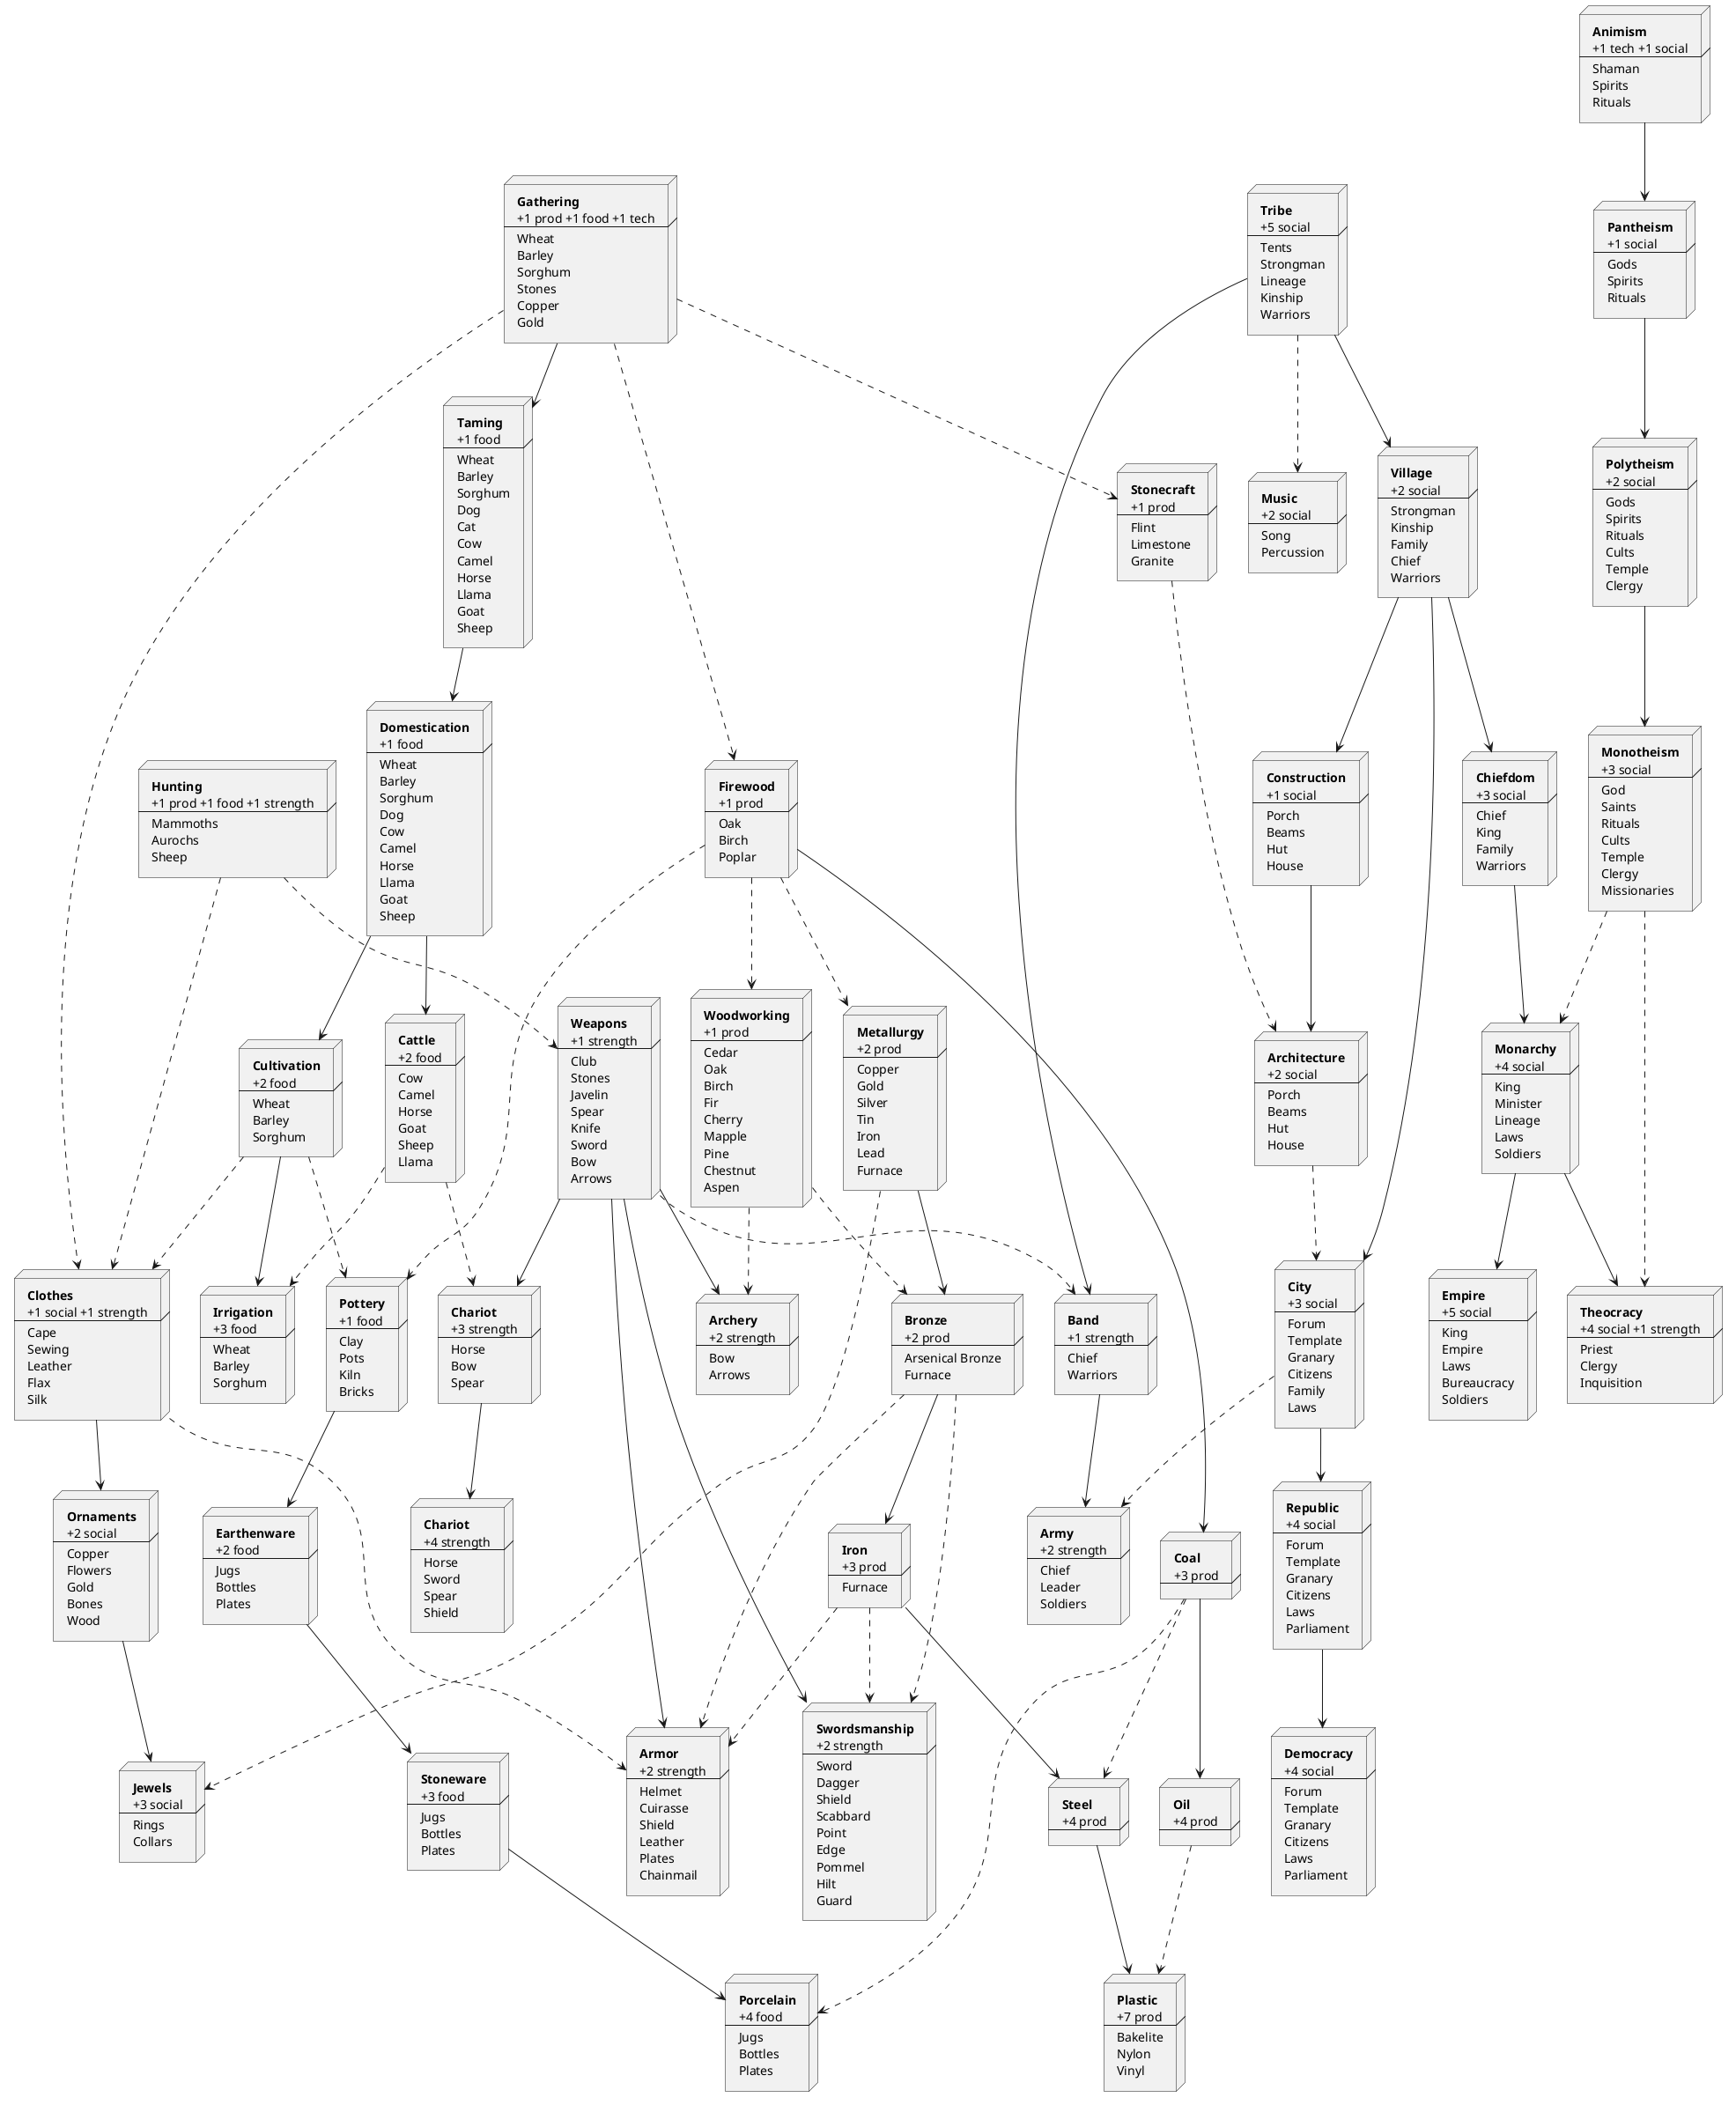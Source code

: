 @startuml

'left to right direction

/'
General idea:
the player can draw technologies and inventions
- technologies are generic (Weapons) and discovered for science
- invention are more specific (Sword) and exploited by population (that required food, prod and social not to revolt)

Technologies can be replaced by more specific ones (flagged by -->).
Having related technologies (flagged by ..>) make them lest costly to discover.

When replacing a technology...
The player can choose to keep it in 'Traditions', keeping the workers on its inventions.
He can also choose to move the inventions that apply to the new technology.
Else it goes to the  'Past' and scores fame/culture/points of some sort.

The available technologies/discoveries are sorted by historical date.
Whenever a new one must be presented it is chosen among the 10(?) most ancient ones.


the screen is split horizontally like a timeline:
- the past containing old technologies/inventions
- the present containing active ones
- the future to draw from
All are linked by arrows to show a clear progression to player.

'/

node Hunting  [
<b>Hunting
+1 prod +1 food +1 strength
---
Mammoths
Aurochs
Sheep
]

node Gathering [
<b>Gathering
+1 prod +1 food +1 tech
---
Wheat
Barley
Sorghum
Stones
Copper
Gold
]

node Animism [
<b>Animism
+1 tech +1 social
---
Shaman
Spirits
Rituals
]

node Pantheism [
<b>Pantheism
+1 social
---
Gods
Spirits
Rituals
]
Animism --> Pantheism

node Polytheism [
<b>Polytheism
+2 social
---
Gods
Spirits
Rituals
Cults
Temple
Clergy
]
Pantheism --> Polytheism

node Monotheism [
<b>Monotheism
+3 social
---
God
Saints
Rituals
Cults
Temple
Clergy
Missionaries
]
Polytheism --> Monotheism

node Firewood [
<b>Firewood
+1 prod
---
Oak
Birch
Poplar
]
Gathering ..> Firewood

node Taming [
<b>Taming
+1 food
---
Wheat
Barley
Sorghum
Dog
Cat
Cow
Camel
Horse
Llama
Goat
Sheep
]
Gathering --> Taming

node Domestication [
<b>Domestication
+1 food
---
Wheat
Barley
Sorghum
Dog
Cow
Camel
Horse
Llama
Goat
Sheep
]
Taming --> Domestication

node Cultivation [
<b>Cultivation
+2 food
---
Wheat
Barley
Sorghum
]
Domestication --> Cultivation

node Cattle [
<b>Cattle
+2 food
---
Cow
Camel
Horse
Goat
Sheep
Llama
]
Domestication --> Cattle

node Irrigation [
<b>Irrigation
+3 food
---
Wheat
Barley
Sorghum
]
Cultivation --> Irrigation
Cattle ..> Irrigation

node Woodworking [
<b>Woodworking
+1 prod
---
Cedar
Oak
Birch
Fir
Cherry
Mapple
Pine
Chestnut
Aspen
]
Firewood ..> Woodworking

node Stonecraft [
<b>Stonecraft
+1 prod
---
Flint
Limestone
Granite
]
Gathering ..> Stonecraft

node Clothes [
<b>Clothes
+1 social +1 strength
---
Cape
Sewing
Leather
Flax
Silk
]
Gathering ..> Clothes
Hunting ..> Clothes
Cultivation ..> Clothes

node Ornaments [
<b>Ornaments
+2 social
---
Copper
Flowers
Gold
Bones
Wood
]
Clothes --> Ornaments

node Metallurgy [
<b>Metallurgy
+2 prod
---
Copper
Gold
Silver
Tin
Iron
Lead
Furnace
]
Firewood ..> Metallurgy

node Jewels [
<b>Jewels
+3 social
---
Rings
Collars
]
Ornaments --> Jewels
Metallurgy ..> Jewels

node Bronze [
<b>Bronze
+2 prod
---
Arsenical Bronze
Furnace
]
Metallurgy --> Bronze
Woodworking ..> Bronze

node Iron [
<b>Iron
+3 prod
---
Furnace
]
Bronze --> Iron

node Coal [
<b>Coal
+3 prod
---
]
Firewood --> Coal

node Steel [
<b>Steel
+4 prod
---
]
Iron --> Steel
Coal ..> Steel

node Oil [
<b>Oil
+4 prod
---
]
Coal --> Oil

node Weapons [
<b>Weapons
+1 strength
---
Club
Stones
Javelin
Spear
Knife
Sword
Bow
Arrows
]
Hunting ..> Weapons

node Archery [
<b>Archery
+2 strength
---
Bow
Arrows
]
Weapons --> Archery
Woodworking ..> Archery

node Swordsmanship [
<b>Swordsmanship
+2 strength
---
Sword
Dagger
Shield
Scabbard
Point
Edge
Pommel
Hilt
Guard
]
Weapons --> Swordsmanship
Bronze ..> Swordsmanship
Iron ..> Swordsmanship

node Armor [
<b>Armor
+2 strength
---
Helmet
Cuirasse
Shield
Leather
Plates
Chainmail
]
Weapons --> Armor
Bronze ..> Armor
Iron ..> Armor
Clothes ..> Armor

node Chariot [
<b>Chariot
+3 strength
---
Horse
Bow
Spear
]
Weapons --> Chariot
Cattle ..> Chariot

node Cavalry [
<b>Chariot
+4 strength
---
Horse
Sword
Spear
Shield
]
Chariot --> Cavalry

node Plastic [
<b>Plastic
+7 prod
---
Bakelite
Nylon
Vinyl
]
Steel --> Plastic
Oil ..> Plastic

node Tribe [
<b>Tribe
+5 social
---
Tents
Strongman
Lineage
Kinship
Warriors
]

node Village [
<b>Village
+2 social
---
Strongman
Kinship
Family
Chief
Warriors
]
Tribe --> Village

node Chiefdom [
<b>Chiefdom
+3 social
---
Chief
King
Family
Warriors
]
Village --> Chiefdom

node Monarchy [
<b>Monarchy
+4 social
---
King
Minister
Lineage
Laws
Soldiers
]
Chiefdom --> Monarchy
Monotheism ..> Monarchy

node Theocracy [
<b>Theocracy
+4 social +1 strength
---
Priest
Clergy
Inquisition
]
Monarchy --> Theocracy
Monotheism ..> Theocracy

node Empire [
<b>Empire
+5 social
---
King
Empire
Laws
Bureaucracy
Soldiers
]
Monarchy --> Empire

node Construction [
<b>Construction
+1 social
---
Porch
Beams
Hut
House
]
Village --> Construction

node Architecture [
<b>Architecture
+2 social
---
Porch
Beams
Hut
House
]
Construction --> Architecture
Stonecraft ..> Architecture

node City [
<b>City
+3 social
---
Forum
Template
Granary
Citizens
Family
Laws
]
Village --> City
Architecture ..> City

node Republic [
<b>Republic
+4 social
---
Forum
Template
Granary
Citizens
Laws
Parliament
]
City --> Republic

node Democracy [
<b>Democracy
+4 social
---
Forum
Template
Granary
Citizens
Laws
Parliament
]
Republic --> Democracy

node Music [
<b>Music
+2 social
---
Song
Percussion
]
Tribe ..> Music

node Pottery [
<b>Pottery
+1 food
---
Clay
Pots
Kiln
Bricks
]
Firewood ..> Pottery
Cultivation ..> Pottery

node Earthenware [
<b>Earthenware
+2 food
---
Jugs
Bottles
Plates
]
Pottery --> Earthenware

node Stoneware [
<b>Stoneware
+3 food
---
Jugs
Bottles
Plates
]
Earthenware --> Stoneware

node Porcelain [
<b>Porcelain
+4 food
---
Jugs
Bottles
Plates
]
Stoneware --> Porcelain
Coal ..> Porcelain

node Band [
<b>Band
+1 strength
---
Chief
Warriors
]
Tribe --> Band
Weapons ..> Band

node Army [
<b>Army
+2 strength
---
Chief
Leader
Soldiers
]
Band --> Army
City ..> Army

@enduml
